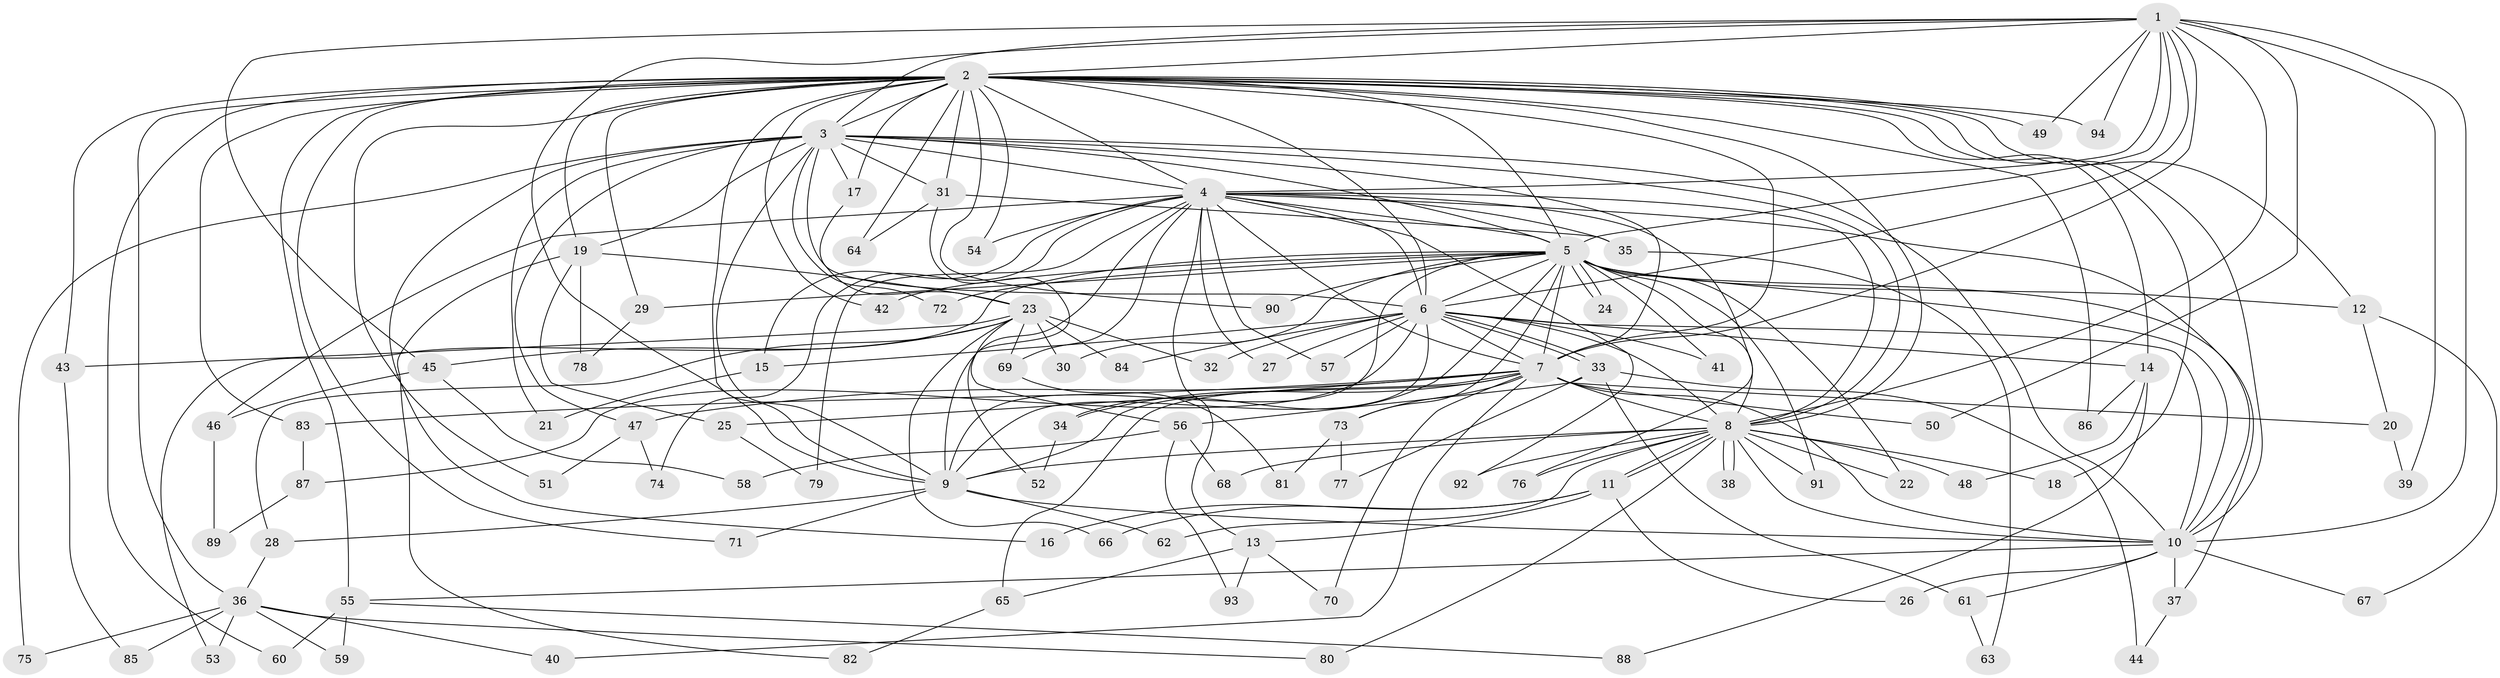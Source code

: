 // Generated by graph-tools (version 1.1) at 2025/01/03/09/25 03:01:15]
// undirected, 94 vertices, 213 edges
graph export_dot {
graph [start="1"]
  node [color=gray90,style=filled];
  1;
  2;
  3;
  4;
  5;
  6;
  7;
  8;
  9;
  10;
  11;
  12;
  13;
  14;
  15;
  16;
  17;
  18;
  19;
  20;
  21;
  22;
  23;
  24;
  25;
  26;
  27;
  28;
  29;
  30;
  31;
  32;
  33;
  34;
  35;
  36;
  37;
  38;
  39;
  40;
  41;
  42;
  43;
  44;
  45;
  46;
  47;
  48;
  49;
  50;
  51;
  52;
  53;
  54;
  55;
  56;
  57;
  58;
  59;
  60;
  61;
  62;
  63;
  64;
  65;
  66;
  67;
  68;
  69;
  70;
  71;
  72;
  73;
  74;
  75;
  76;
  77;
  78;
  79;
  80;
  81;
  82;
  83;
  84;
  85;
  86;
  87;
  88;
  89;
  90;
  91;
  92;
  93;
  94;
  1 -- 2;
  1 -- 3;
  1 -- 4;
  1 -- 5;
  1 -- 6;
  1 -- 7;
  1 -- 8;
  1 -- 9;
  1 -- 10;
  1 -- 39;
  1 -- 45;
  1 -- 49;
  1 -- 50;
  1 -- 94;
  2 -- 3;
  2 -- 4;
  2 -- 5;
  2 -- 6;
  2 -- 7;
  2 -- 8;
  2 -- 9;
  2 -- 10;
  2 -- 12;
  2 -- 14;
  2 -- 17;
  2 -- 18;
  2 -- 19;
  2 -- 29;
  2 -- 31;
  2 -- 36;
  2 -- 42;
  2 -- 43;
  2 -- 49;
  2 -- 51;
  2 -- 54;
  2 -- 55;
  2 -- 60;
  2 -- 64;
  2 -- 71;
  2 -- 83;
  2 -- 86;
  2 -- 90;
  2 -- 94;
  3 -- 4;
  3 -- 5;
  3 -- 6;
  3 -- 7;
  3 -- 8;
  3 -- 9;
  3 -- 10;
  3 -- 16;
  3 -- 17;
  3 -- 19;
  3 -- 21;
  3 -- 31;
  3 -- 47;
  3 -- 72;
  3 -- 75;
  4 -- 5;
  4 -- 6;
  4 -- 7;
  4 -- 8;
  4 -- 9;
  4 -- 10;
  4 -- 13;
  4 -- 15;
  4 -- 27;
  4 -- 35;
  4 -- 46;
  4 -- 54;
  4 -- 57;
  4 -- 69;
  4 -- 74;
  4 -- 76;
  4 -- 79;
  4 -- 92;
  5 -- 6;
  5 -- 7;
  5 -- 8;
  5 -- 9;
  5 -- 10;
  5 -- 12;
  5 -- 22;
  5 -- 24;
  5 -- 24;
  5 -- 29;
  5 -- 30;
  5 -- 34;
  5 -- 37;
  5 -- 41;
  5 -- 42;
  5 -- 53;
  5 -- 72;
  5 -- 73;
  5 -- 90;
  5 -- 91;
  6 -- 7;
  6 -- 8;
  6 -- 9;
  6 -- 10;
  6 -- 14;
  6 -- 15;
  6 -- 27;
  6 -- 32;
  6 -- 33;
  6 -- 33;
  6 -- 41;
  6 -- 57;
  6 -- 84;
  6 -- 87;
  7 -- 8;
  7 -- 9;
  7 -- 10;
  7 -- 20;
  7 -- 25;
  7 -- 34;
  7 -- 40;
  7 -- 47;
  7 -- 50;
  7 -- 65;
  7 -- 70;
  7 -- 73;
  7 -- 83;
  8 -- 9;
  8 -- 10;
  8 -- 11;
  8 -- 11;
  8 -- 18;
  8 -- 22;
  8 -- 38;
  8 -- 38;
  8 -- 48;
  8 -- 62;
  8 -- 68;
  8 -- 76;
  8 -- 80;
  8 -- 91;
  8 -- 92;
  9 -- 10;
  9 -- 28;
  9 -- 62;
  9 -- 71;
  10 -- 26;
  10 -- 37;
  10 -- 55;
  10 -- 61;
  10 -- 67;
  11 -- 13;
  11 -- 16;
  11 -- 26;
  11 -- 66;
  12 -- 20;
  12 -- 67;
  13 -- 65;
  13 -- 70;
  13 -- 93;
  14 -- 48;
  14 -- 86;
  14 -- 88;
  15 -- 21;
  17 -- 23;
  19 -- 23;
  19 -- 25;
  19 -- 78;
  19 -- 82;
  20 -- 39;
  23 -- 28;
  23 -- 30;
  23 -- 32;
  23 -- 43;
  23 -- 45;
  23 -- 56;
  23 -- 66;
  23 -- 69;
  23 -- 84;
  25 -- 79;
  28 -- 36;
  29 -- 78;
  31 -- 35;
  31 -- 52;
  31 -- 64;
  33 -- 44;
  33 -- 56;
  33 -- 61;
  33 -- 77;
  34 -- 52;
  35 -- 63;
  36 -- 40;
  36 -- 53;
  36 -- 59;
  36 -- 75;
  36 -- 80;
  36 -- 85;
  37 -- 44;
  43 -- 85;
  45 -- 46;
  45 -- 58;
  46 -- 89;
  47 -- 51;
  47 -- 74;
  55 -- 59;
  55 -- 60;
  55 -- 88;
  56 -- 58;
  56 -- 68;
  56 -- 93;
  61 -- 63;
  65 -- 82;
  69 -- 81;
  73 -- 77;
  73 -- 81;
  83 -- 87;
  87 -- 89;
}
